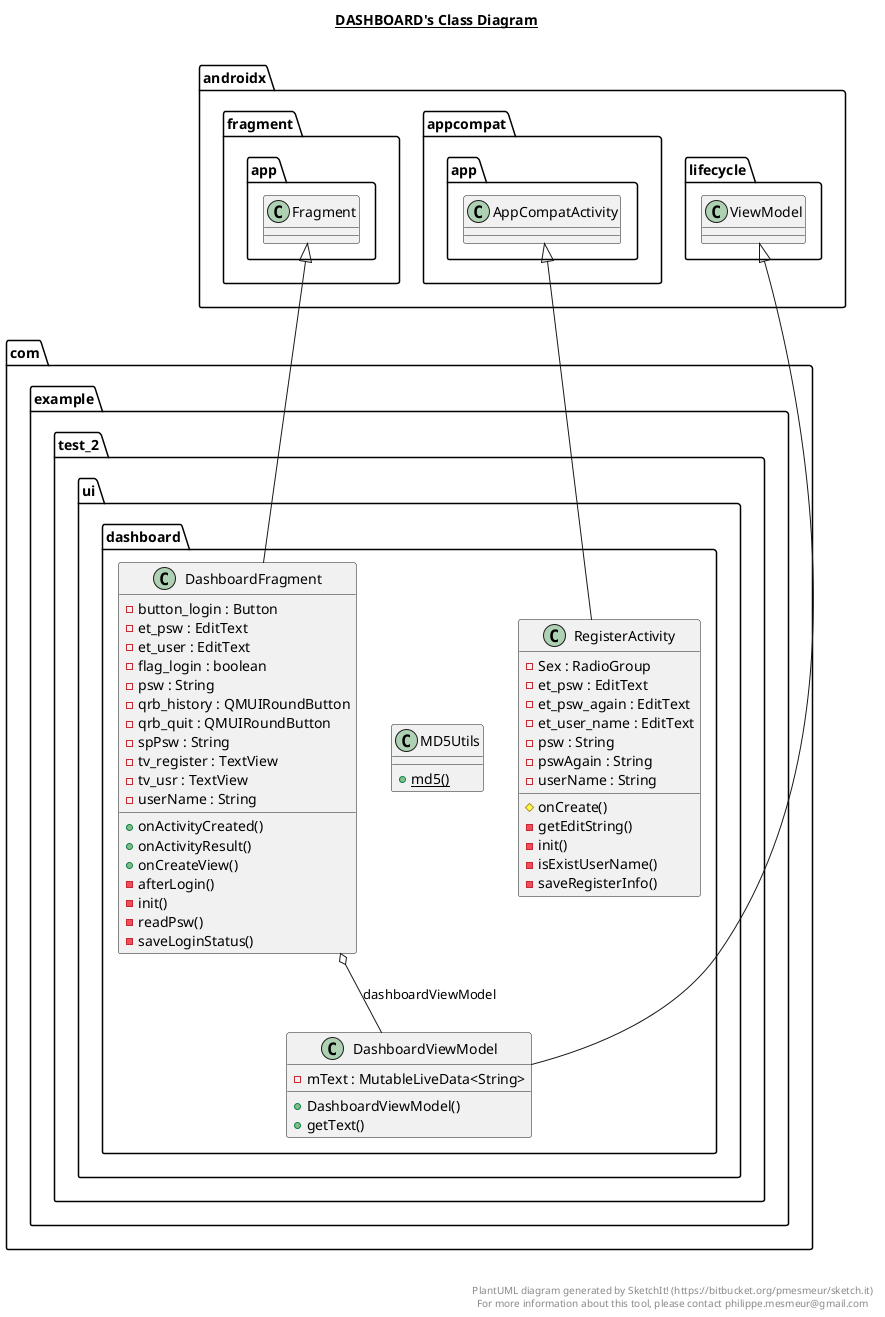 @startuml

title __DASHBOARD's Class Diagram__\n

  namespace com.example.test_2 {
    namespace ui.dashboard {
      class com.example.test_2.ui.dashboard.DashboardFragment {
          - button_login : Button
          - et_psw : EditText
          - et_user : EditText
          - flag_login : boolean
          - psw : String
          - qrb_history : QMUIRoundButton
          - qrb_quit : QMUIRoundButton
          - spPsw : String
          - tv_register : TextView
          - tv_usr : TextView
          - userName : String
          + onActivityCreated()
          + onActivityResult()
          + onCreateView()
          - afterLogin()
          - init()
          - readPsw()
          - saveLoginStatus()
      }
    }
  }
  

  namespace com.example.test_2 {
    namespace ui.dashboard {
      class com.example.test_2.ui.dashboard.DashboardViewModel {
          - mText : MutableLiveData<String>
          + DashboardViewModel()
          + getText()
      }
    }
  }
  

  namespace com.example.test_2 {
    namespace ui.dashboard {
      class com.example.test_2.ui.dashboard.MD5Utils {
          {static} + md5()
      }
    }
  }
  

  namespace com.example.test_2 {
    namespace ui.dashboard {
      class com.example.test_2.ui.dashboard.RegisterActivity {
          - Sex : RadioGroup
          - et_psw : EditText
          - et_psw_again : EditText
          - et_user_name : EditText
          - psw : String
          - pswAgain : String
          - userName : String
          # onCreate()
          - getEditString()
          - init()
          - isExistUserName()
          - saveRegisterInfo()
      }
    }
  }
  

  com.example.test_2.ui.dashboard.DashboardFragment -up-|> androidx.fragment.app.Fragment
  com.example.test_2.ui.dashboard.DashboardFragment o-- com.example.test_2.ui.dashboard.DashboardViewModel : dashboardViewModel
  com.example.test_2.ui.dashboard.DashboardViewModel -up-|> androidx.lifecycle.ViewModel
  com.example.test_2.ui.dashboard.RegisterActivity -up-|> androidx.appcompat.app.AppCompatActivity


right footer


PlantUML diagram generated by SketchIt! (https://bitbucket.org/pmesmeur/sketch.it)
For more information about this tool, please contact philippe.mesmeur@gmail.com
endfooter

@enduml

